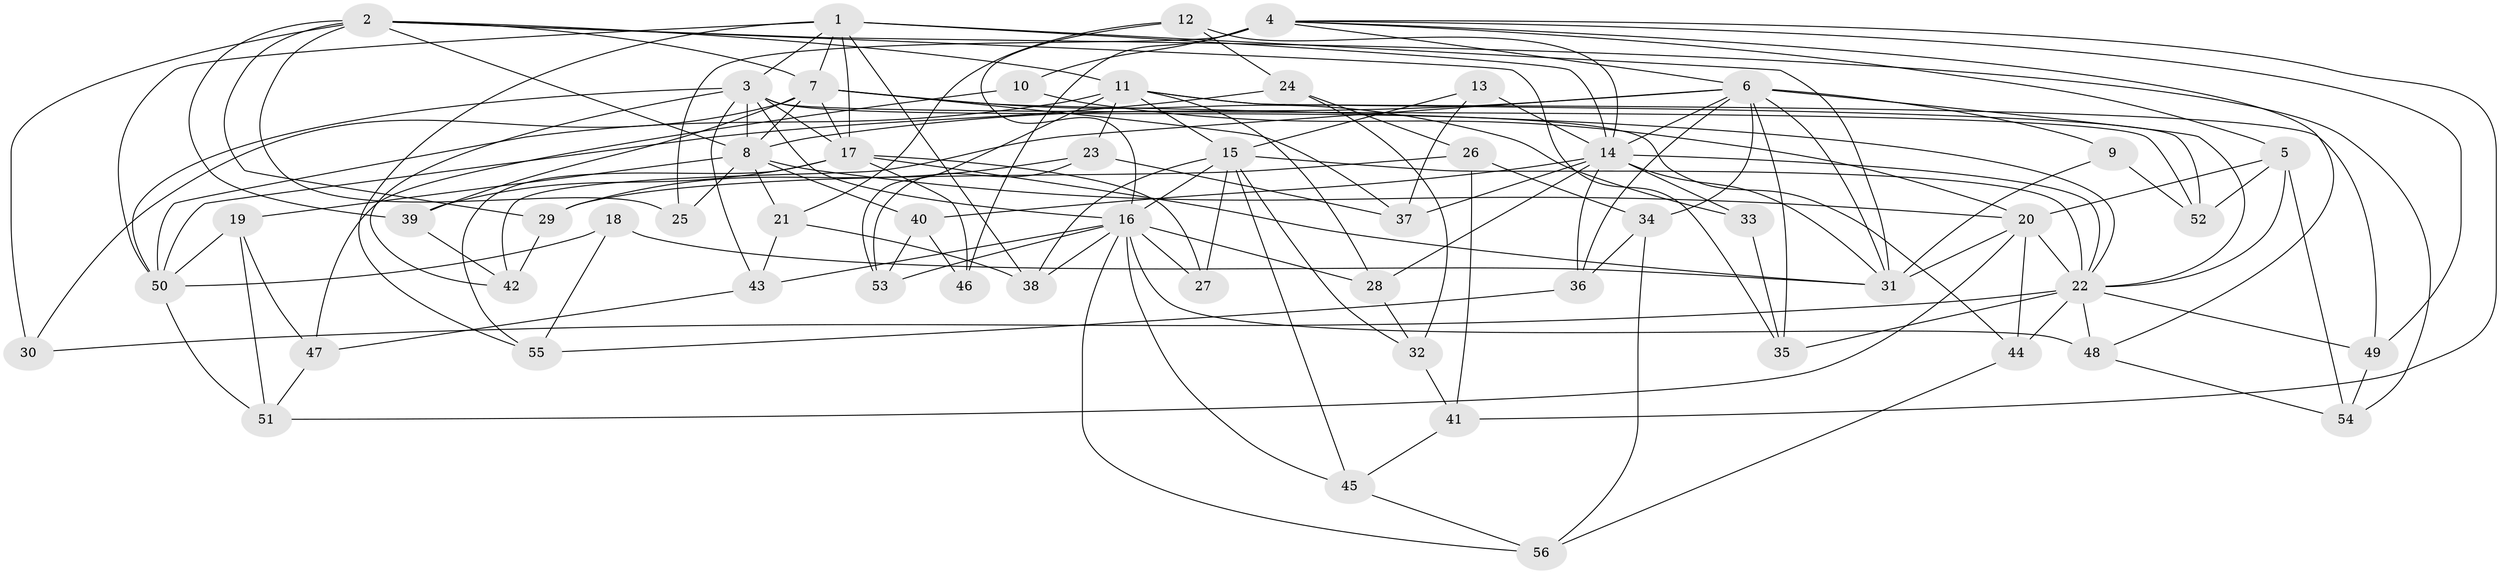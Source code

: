// original degree distribution, {4: 1.0}
// Generated by graph-tools (version 1.1) at 2025/38/03/09/25 02:38:09]
// undirected, 56 vertices, 146 edges
graph export_dot {
graph [start="1"]
  node [color=gray90,style=filled];
  1;
  2;
  3;
  4;
  5;
  6;
  7;
  8;
  9;
  10;
  11;
  12;
  13;
  14;
  15;
  16;
  17;
  18;
  19;
  20;
  21;
  22;
  23;
  24;
  25;
  26;
  27;
  28;
  29;
  30;
  31;
  32;
  33;
  34;
  35;
  36;
  37;
  38;
  39;
  40;
  41;
  42;
  43;
  44;
  45;
  46;
  47;
  48;
  49;
  50;
  51;
  52;
  53;
  54;
  55;
  56;
  1 -- 3 [weight=1.0];
  1 -- 7 [weight=1.0];
  1 -- 14 [weight=1.0];
  1 -- 17 [weight=1.0];
  1 -- 31 [weight=1.0];
  1 -- 38 [weight=1.0];
  1 -- 50 [weight=1.0];
  1 -- 55 [weight=1.0];
  2 -- 7 [weight=1.0];
  2 -- 8 [weight=1.0];
  2 -- 11 [weight=1.0];
  2 -- 25 [weight=1.0];
  2 -- 29 [weight=1.0];
  2 -- 30 [weight=2.0];
  2 -- 35 [weight=1.0];
  2 -- 39 [weight=1.0];
  2 -- 54 [weight=1.0];
  3 -- 8 [weight=2.0];
  3 -- 16 [weight=1.0];
  3 -- 17 [weight=1.0];
  3 -- 42 [weight=1.0];
  3 -- 43 [weight=1.0];
  3 -- 44 [weight=1.0];
  3 -- 50 [weight=1.0];
  3 -- 52 [weight=1.0];
  4 -- 5 [weight=2.0];
  4 -- 6 [weight=1.0];
  4 -- 10 [weight=2.0];
  4 -- 25 [weight=2.0];
  4 -- 41 [weight=1.0];
  4 -- 46 [weight=2.0];
  4 -- 48 [weight=1.0];
  4 -- 49 [weight=1.0];
  5 -- 20 [weight=1.0];
  5 -- 22 [weight=1.0];
  5 -- 52 [weight=1.0];
  5 -- 54 [weight=1.0];
  6 -- 8 [weight=1.0];
  6 -- 9 [weight=1.0];
  6 -- 14 [weight=1.0];
  6 -- 22 [weight=1.0];
  6 -- 31 [weight=1.0];
  6 -- 34 [weight=1.0];
  6 -- 35 [weight=1.0];
  6 -- 36 [weight=1.0];
  6 -- 42 [weight=1.0];
  7 -- 8 [weight=1.0];
  7 -- 17 [weight=3.0];
  7 -- 22 [weight=1.0];
  7 -- 30 [weight=1.0];
  7 -- 33 [weight=2.0];
  7 -- 37 [weight=1.0];
  7 -- 39 [weight=1.0];
  8 -- 19 [weight=1.0];
  8 -- 20 [weight=1.0];
  8 -- 21 [weight=1.0];
  8 -- 25 [weight=1.0];
  8 -- 40 [weight=1.0];
  9 -- 31 [weight=2.0];
  9 -- 52 [weight=1.0];
  10 -- 20 [weight=1.0];
  10 -- 47 [weight=1.0];
  11 -- 15 [weight=1.0];
  11 -- 23 [weight=1.0];
  11 -- 28 [weight=1.0];
  11 -- 49 [weight=1.0];
  11 -- 50 [weight=3.0];
  11 -- 52 [weight=1.0];
  11 -- 53 [weight=1.0];
  12 -- 14 [weight=1.0];
  12 -- 16 [weight=1.0];
  12 -- 21 [weight=1.0];
  12 -- 24 [weight=1.0];
  13 -- 14 [weight=2.0];
  13 -- 15 [weight=1.0];
  13 -- 37 [weight=1.0];
  14 -- 22 [weight=1.0];
  14 -- 28 [weight=1.0];
  14 -- 31 [weight=1.0];
  14 -- 33 [weight=1.0];
  14 -- 36 [weight=1.0];
  14 -- 37 [weight=1.0];
  14 -- 40 [weight=1.0];
  15 -- 16 [weight=1.0];
  15 -- 22 [weight=1.0];
  15 -- 27 [weight=1.0];
  15 -- 32 [weight=1.0];
  15 -- 38 [weight=1.0];
  15 -- 45 [weight=1.0];
  16 -- 27 [weight=2.0];
  16 -- 28 [weight=1.0];
  16 -- 38 [weight=1.0];
  16 -- 43 [weight=1.0];
  16 -- 45 [weight=1.0];
  16 -- 48 [weight=1.0];
  16 -- 53 [weight=1.0];
  16 -- 56 [weight=1.0];
  17 -- 27 [weight=1.0];
  17 -- 31 [weight=1.0];
  17 -- 39 [weight=1.0];
  17 -- 46 [weight=1.0];
  17 -- 55 [weight=1.0];
  18 -- 31 [weight=1.0];
  18 -- 50 [weight=2.0];
  18 -- 55 [weight=1.0];
  19 -- 47 [weight=1.0];
  19 -- 50 [weight=1.0];
  19 -- 51 [weight=1.0];
  20 -- 22 [weight=2.0];
  20 -- 31 [weight=3.0];
  20 -- 44 [weight=1.0];
  20 -- 51 [weight=1.0];
  21 -- 38 [weight=1.0];
  21 -- 43 [weight=1.0];
  22 -- 30 [weight=1.0];
  22 -- 35 [weight=1.0];
  22 -- 44 [weight=1.0];
  22 -- 48 [weight=1.0];
  22 -- 49 [weight=1.0];
  23 -- 29 [weight=1.0];
  23 -- 37 [weight=1.0];
  23 -- 53 [weight=1.0];
  24 -- 26 [weight=1.0];
  24 -- 32 [weight=1.0];
  24 -- 50 [weight=1.0];
  26 -- 29 [weight=1.0];
  26 -- 34 [weight=1.0];
  26 -- 41 [weight=1.0];
  28 -- 32 [weight=1.0];
  29 -- 42 [weight=1.0];
  32 -- 41 [weight=1.0];
  33 -- 35 [weight=1.0];
  34 -- 36 [weight=1.0];
  34 -- 56 [weight=1.0];
  36 -- 55 [weight=1.0];
  39 -- 42 [weight=1.0];
  40 -- 46 [weight=1.0];
  40 -- 53 [weight=1.0];
  41 -- 45 [weight=1.0];
  43 -- 47 [weight=1.0];
  44 -- 56 [weight=1.0];
  45 -- 56 [weight=1.0];
  47 -- 51 [weight=1.0];
  48 -- 54 [weight=1.0];
  49 -- 54 [weight=1.0];
  50 -- 51 [weight=1.0];
}
